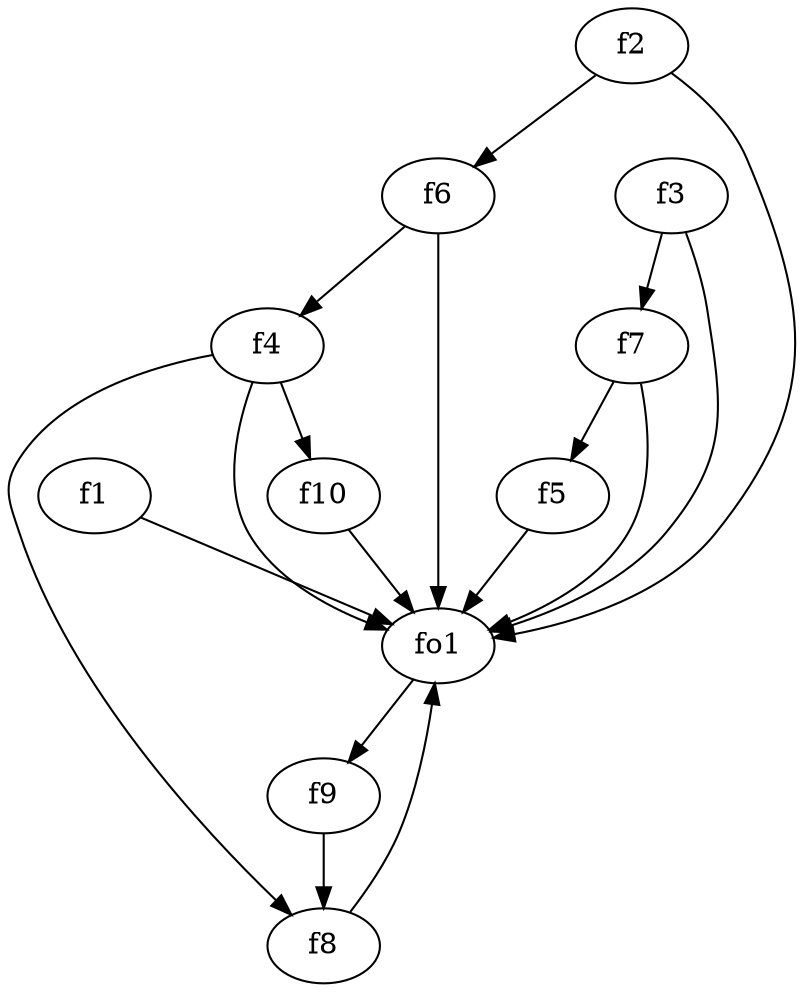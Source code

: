 strict digraph  {
f1;
f2;
f3;
f4;
f5;
f6;
f7;
f8;
f9;
f10;
fo1;
f1 -> fo1  [weight=2];
f2 -> f6  [weight=2];
f2 -> fo1  [weight=2];
f3 -> fo1  [weight=2];
f3 -> f7  [weight=2];
f4 -> fo1  [weight=2];
f4 -> f10  [weight=2];
f4 -> f8  [weight=2];
f5 -> fo1  [weight=2];
f6 -> fo1  [weight=2];
f6 -> f4  [weight=2];
f7 -> f5  [weight=2];
f7 -> fo1  [weight=2];
f8 -> fo1  [weight=2];
f9 -> f8  [weight=2];
f10 -> fo1  [weight=2];
fo1 -> f9  [weight=2];
}
